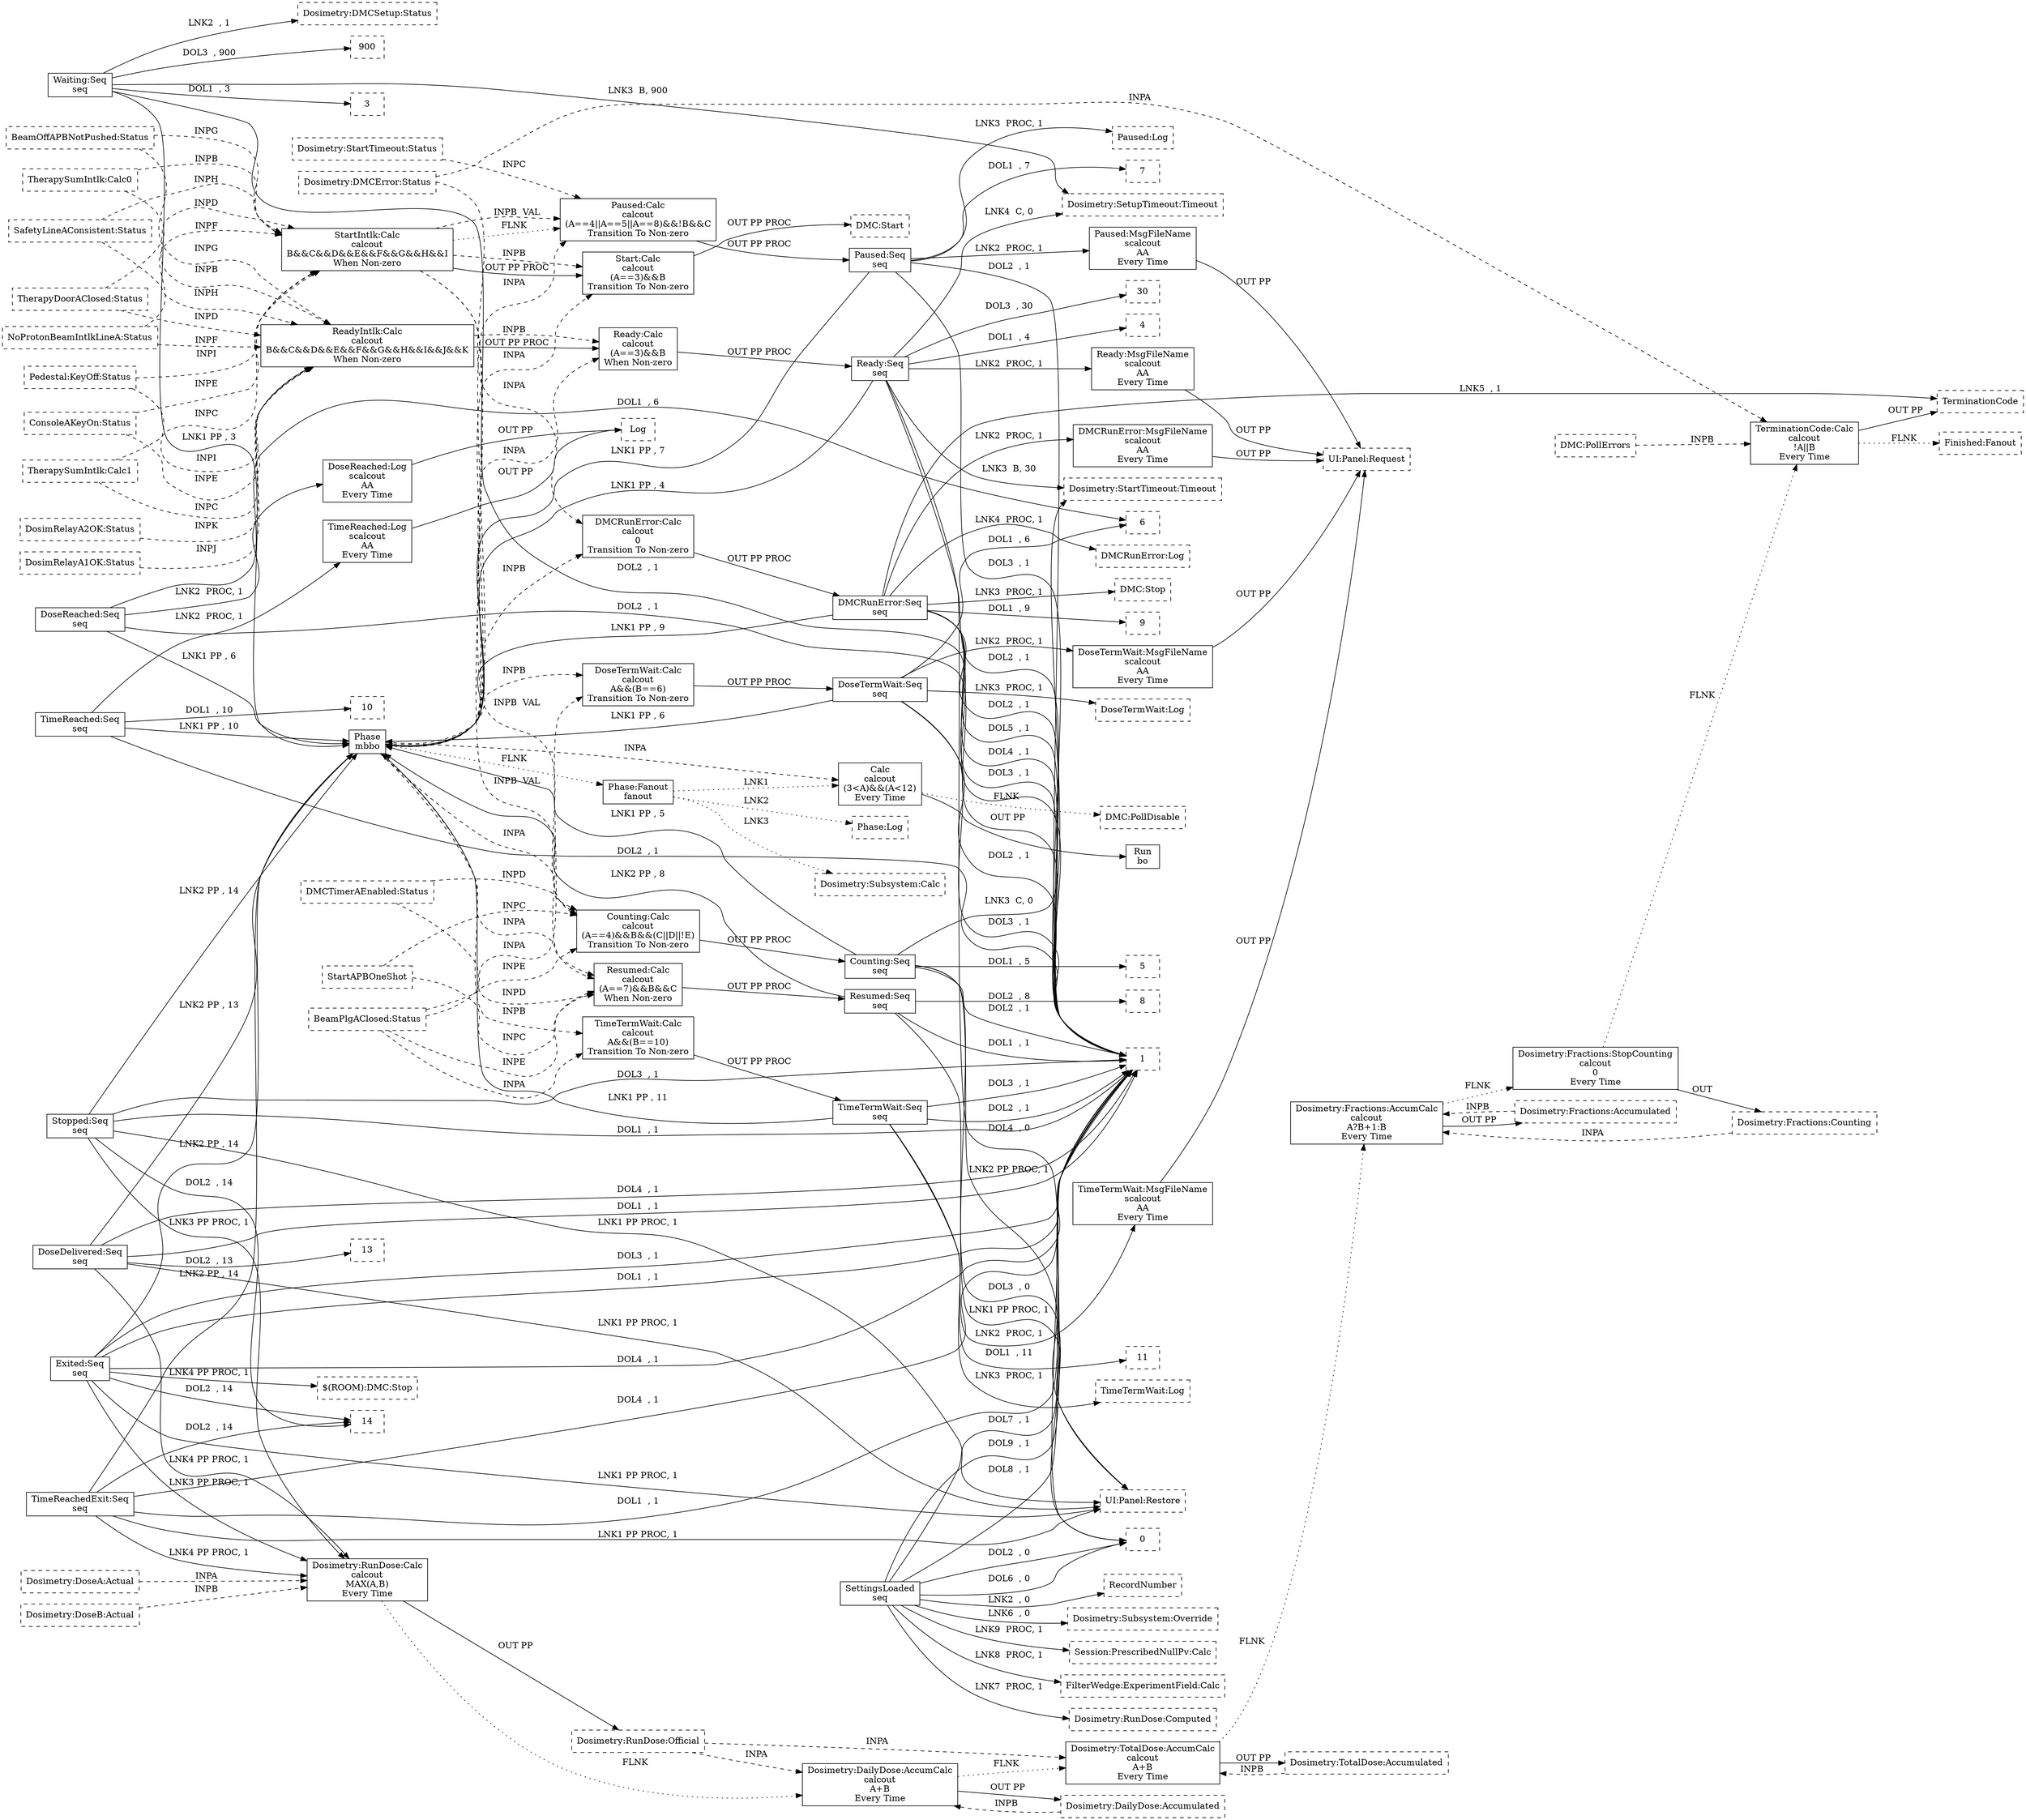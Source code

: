 digraph treatment {
  rankdir=LR;

  "Phase" [ shape=box, label="Phase\nmbbo" ]
  "Phase" -> "Phase:Fanout" [ label="FLNK  ", style="dotted" ]
  "Phase:Fanout" [ shape=box, label="Phase:Fanout\nfanout" ]
  "Phase:Fanout" -> "Calc" [ label="LNK1  ", style="dotted" ]
  "Phase:Fanout" -> "Dosimetry:Subsystem:Calc" [ label="LNK3  ", style="dotted" ]
  "Phase:Fanout" -> "Phase:Log" [ label="LNK2  ", style="dotted" ]
  "Calc" [ shape=box, label="Calc\ncalcout\n(3<A)&&(A<12)\nEvery Time" ]
  "Phase" -> "Calc" [ label="INPA  ", style="dashed" ]
  "Calc" -> "DMC:PollDisable" [ label="FLNK  ", style="dotted" ]
  "Calc" -> "Run" [ label="OUT PP ", style="solid" ]
  "Run" [ shape=box, label="Run\nbo" ]
  "Waiting:Seq" [ shape=box, label="Waiting:Seq\nseq" ]
  "Waiting:Seq" -> "Phase" [ label="LNK1 PP , 3", style="solid" ]
  "Waiting:Seq" -> "Dosimetry:SetupTimeout:Timeout" [ label="LNK3  B, 900", style="solid" ]
  "Waiting:Seq" -> "Dosimetry:DMCSetup:Status" [ label="LNK2  , 1", style="solid" ]
  "Waiting:Seq" -> "900" [ label="DOL3  , 900", style="solid" ]
  "Waiting:Seq" -> "1" [ label="DOL2  , 1", style="solid" ]
  "Waiting:Seq" -> "3" [ label="DOL1  , 3", style="solid" ]
  "StartIntlk:Calc" [ shape=box, label="StartIntlk:Calc\ncalcout\nB&&C&&D&&E&&F&&G&&H&&I\nWhen Non-zero" ]
  "Pedestal:KeyOff:Status" -> "StartIntlk:Calc" [ label="INPI  ", style="dashed" ]
  "SafetyLineAConsistent:Status" -> "StartIntlk:Calc" [ label="INPH  ", style="dashed" ]
  "TherapySumIntlk:Calc1" -> "StartIntlk:Calc" [ label="INPC  ", style="dashed" ]
  "TherapySumIntlk:Calc0" -> "StartIntlk:Calc" [ label="INPB  ", style="dashed" ]
  "ConsoleAKeyOn:Status" -> "StartIntlk:Calc" [ label="INPE  ", style="dashed" ]
  "TherapyDoorAClosed:Status" -> "StartIntlk:Calc" [ label="INPD  ", style="dashed" ]
  "BeamOffAPBNotPushed:Status" -> "StartIntlk:Calc" [ label="INPG  ", style="dashed" ]
  "NoProtonBeamIntlkLineA:Status" -> "StartIntlk:Calc" [ label="INPF  ", style="dashed" ]
  "StartIntlk:Calc" -> "Paused:Calc" [ label="FLNK  ", style="dotted" ]
  "StartIntlk:Calc" -> "Start:Calc" [ label="OUT PP PROC", style="solid" ]
  "Start:Calc" [ shape=box, label="Start:Calc\ncalcout\n(A==3)&&B\nTransition To Non-zero" ]
  "StartIntlk:Calc" -> "Start:Calc" [ label="INPB  ", style="dashed" ]
  "Phase" -> "Start:Calc" [ label="INPA  ", style="dashed" ]
  "Start:Calc" -> "DMC:Start" [ label="OUT PP PROC", style="solid" ]
  "ReadyIntlk:Calc" [ shape=box, label="ReadyIntlk:Calc\ncalcout\nB&&C&&D&&E&&F&&G&&H&&I&&J&&K\nWhen Non-zero" ]
  "Pedestal:KeyOff:Status" -> "ReadyIntlk:Calc" [ label="INPI  ", style="dashed" ]
  "SafetyLineAConsistent:Status" -> "ReadyIntlk:Calc" [ label="INPH  ", style="dashed" ]
  "DosimRelayA2OK:Status" -> "ReadyIntlk:Calc" [ label="INPK  ", style="dashed" ]
  "DosimRelayA1OK:Status" -> "ReadyIntlk:Calc" [ label="INPJ  ", style="dashed" ]
  "TherapySumIntlk:Calc1" -> "ReadyIntlk:Calc" [ label="INPC  ", style="dashed" ]
  "TherapySumIntlk:Calc0" -> "ReadyIntlk:Calc" [ label="INPB  ", style="dashed" ]
  "ConsoleAKeyOn:Status" -> "ReadyIntlk:Calc" [ label="INPE  ", style="dashed" ]
  "TherapyDoorAClosed:Status" -> "ReadyIntlk:Calc" [ label="INPD  ", style="dashed" ]
  "BeamOffAPBNotPushed:Status" -> "ReadyIntlk:Calc" [ label="INPG  ", style="dashed" ]
  "NoProtonBeamIntlkLineA:Status" -> "ReadyIntlk:Calc" [ label="INPF  ", style="dashed" ]
  "ReadyIntlk:Calc" -> "Ready:Calc" [ label="OUT PP PROC", style="solid" ]
  "Ready:Calc" [ shape=box, label="Ready:Calc\ncalcout\n(A==3)&&B\nWhen Non-zero" ]
  "ReadyIntlk:Calc" -> "Ready:Calc" [ label="INPB  ", style="dashed" ]
  "Phase" -> "Ready:Calc" [ label="INPA  ", style="dashed" ]
  "Ready:Calc" -> "Ready:Seq" [ label="OUT PP PROC", style="solid" ]
  "Ready:Seq" [ shape=box, label="Ready:Seq\nseq" ]
  "Ready:Seq" -> "Phase" [ label="LNK1 PP , 4", style="solid" ]
  "Ready:Seq" -> "Dosimetry:SetupTimeout:Timeout" [ label="LNK4  C, 0", style="solid" ]
  "Ready:Seq" -> "Dosimetry:StartTimeout:Timeout" [ label="LNK3  B, 30", style="solid" ]
  "Ready:Seq" -> "Ready:MsgFileName" [ label="LNK2  PROC, 1", style="solid" ]
  "Ready:Seq" -> "30" [ label="DOL3  , 30", style="solid" ]
  "Ready:Seq" -> "1" [ label="DOL2  , 1", style="solid" ]
  "Ready:Seq" -> "4" [ label="DOL1  , 4", style="solid" ]
  "Ready:Seq" -> "0" [ label="DOL4  , 0", style="solid" ]
  "Ready:MsgFileName" [ shape=box, label="Ready:MsgFileName\nscalcout\nAA\nEvery Time" ]
  "Ready:MsgFileName" -> "UI:Panel:Request" [ label="OUT PP ", style="solid" ]
  "Exited:Seq" [ shape=box, label="Exited:Seq\nseq" ]
  "Exited:Seq" -> "UI:Panel:Restore" [ label="LNK1 PP PROC, 1", style="solid" ]
  "Exited:Seq" -> "$(ROOM):DMC:Stop" [ label="LNK4 PP PROC, 1", style="solid" ]
  "Exited:Seq" -> "Dosimetry:RunDose:Calc" [ label="LNK3 PP PROC, 1", style="solid" ]
  "Exited:Seq" -> "Phase" [ label="LNK2 PP , 14", style="solid" ]
  "Exited:Seq" -> "1" [ label="DOL3  , 1", style="solid" ]
  "Exited:Seq" -> "14" [ label="DOL2  , 14", style="solid" ]
  "Exited:Seq" -> "1" [ label="DOL1  , 1", style="solid" ]
  "Exited:Seq" -> "1" [ label="DOL4  , 1", style="solid" ]
  "Counting:Calc" [ shape=box, label="Counting:Calc\ncalcout\n(A==4)&&B&&(C||D||!E)\nTransition To Non-zero" ]
  "StartAPBOneShot" -> "Counting:Calc" [ label="INPC  ", style="dashed" ]
  "StartIntlk:Calc" -> "Counting:Calc" [ label="INPB  VAL", style="dashed" ]
  "BeamPlgAClosed:Status" -> "Counting:Calc" [ label="INPE  ", style="dashed" ]
  "DMCTimerAEnabled:Status" -> "Counting:Calc" [ label="INPD  ", style="dashed" ]
  "Phase" -> "Counting:Calc" [ label="INPA  ", style="dashed" ]
  "Counting:Calc" -> "Counting:Seq" [ label="OUT PP PROC", style="solid" ]
  "Counting:Seq" [ shape=box, label="Counting:Seq\nseq" ]
  "Counting:Seq" -> "Phase" [ label="LNK1 PP , 5", style="solid" ]
  "Counting:Seq" -> "Dosimetry:StartTimeout:Timeout" [ label="LNK3  C, 0", style="solid" ]
  "Counting:Seq" -> "UI:Panel:Restore" [ label="LNK2 PP PROC, 1", style="solid" ]
  "Counting:Seq" -> "0" [ label="DOL3  , 0", style="solid" ]
  "Counting:Seq" -> "1" [ label="DOL2  , 1", style="solid" ]
  "Counting:Seq" -> "5" [ label="DOL1  , 5", style="solid" ]
  "DoseReached:Seq" [ shape=box, label="DoseReached:Seq\nseq" ]
  "DoseReached:Seq" -> "Phase" [ label="LNK1 PP , 6", style="solid" ]
  "DoseReached:Seq" -> "DoseReached:Log" [ label="LNK2  PROC, 1", style="solid" ]
  "DoseReached:Seq" -> "1" [ label="DOL2  , 1", style="solid" ]
  "DoseReached:Seq" -> "6" [ label="DOL1  , 6", style="solid" ]
  "DoseReached:Log" [ shape=box, label="DoseReached:Log\nscalcout\nAA\nEvery Time" ]
  "DoseReached:Log" -> "Log" [ label="OUT PP ", style="solid" ]
  "DoseTermWait:Calc" [ shape=box, label="DoseTermWait:Calc\ncalcout\nA&&(B==6)\nTransition To Non-zero" ]
  "Phase" -> "DoseTermWait:Calc" [ label="INPB  ", style="dashed" ]
  "BeamPlgAClosed:Status" -> "DoseTermWait:Calc" [ label="INPA  ", style="dashed" ]
  "DoseTermWait:Calc" -> "DoseTermWait:Seq" [ label="OUT PP PROC", style="solid" ]
  "DoseTermWait:Seq" [ shape=box, label="DoseTermWait:Seq\nseq" ]
  "DoseTermWait:Seq" -> "Phase" [ label="LNK1 PP , 6", style="solid" ]
  "DoseTermWait:Seq" -> "DoseTermWait:Log" [ label="LNK3  PROC, 1", style="solid" ]
  "DoseTermWait:Seq" -> "DoseTermWait:MsgFileName" [ label="LNK2  PROC, 1", style="solid" ]
  "DoseTermWait:Seq" -> "1" [ label="DOL3  , 1", style="solid" ]
  "DoseTermWait:Seq" -> "1" [ label="DOL2  , 1", style="solid" ]
  "DoseTermWait:Seq" -> "6" [ label="DOL1  , 6", style="solid" ]
  "DoseTermWait:MsgFileName" [ shape=box, label="DoseTermWait:MsgFileName\nscalcout\nAA\nEvery Time" ]
  "DoseTermWait:MsgFileName" -> "UI:Panel:Request" [ label="OUT PP ", style="solid" ]
  "DoseDelivered:Seq" [ shape=box, label="DoseDelivered:Seq\nseq" ]
  "DoseDelivered:Seq" -> "UI:Panel:Restore" [ label="LNK1 PP PROC, 1", style="solid" ]
  "DoseDelivered:Seq" -> "Dosimetry:RunDose:Calc" [ label="LNK4 PP PROC, 1", style="solid" ]
  "DoseDelivered:Seq" -> "Phase" [ label="LNK2 PP , 13", style="solid" ]
  "DoseDelivered:Seq" -> "13" [ label="DOL2  , 13", style="solid" ]
  "DoseDelivered:Seq" -> "1" [ label="DOL1  , 1", style="solid" ]
  "DoseDelivered:Seq" -> "1" [ label="DOL4  , 1", style="solid" ]
  "TimeReached:Seq" [ shape=box, label="TimeReached:Seq\nseq" ]
  "TimeReached:Seq" -> "Phase" [ label="LNK1 PP , 10", style="solid" ]
  "TimeReached:Seq" -> "TimeReached:Log" [ label="LNK2  PROC, 1", style="solid" ]
  "TimeReached:Seq" -> "1" [ label="DOL2  , 1", style="solid" ]
  "TimeReached:Seq" -> "10" [ label="DOL1  , 10", style="solid" ]
  "TimeReached:Log" [ shape=box, label="TimeReached:Log\nscalcout\nAA\nEvery Time" ]
  "TimeReached:Log" -> "Log" [ label="OUT PP ", style="solid" ]
  "TimeTermWait:Calc" [ shape=box, label="TimeTermWait:Calc\ncalcout\nA&&(B==10)\nTransition To Non-zero" ]
  "Phase" -> "TimeTermWait:Calc" [ label="INPB  ", style="dashed" ]
  "BeamPlgAClosed:Status" -> "TimeTermWait:Calc" [ label="INPA  ", style="dashed" ]
  "TimeTermWait:Calc" -> "TimeTermWait:Seq" [ label="OUT PP PROC", style="solid" ]
  "TimeTermWait:Seq" [ shape=box, label="TimeTermWait:Seq\nseq" ]
  "TimeTermWait:Seq" -> "Phase" [ label="LNK1 PP , 11", style="solid" ]
  "TimeTermWait:Seq" -> "TimeTermWait:Log" [ label="LNK3  PROC, 1", style="solid" ]
  "TimeTermWait:Seq" -> "TimeTermWait:MsgFileName" [ label="LNK2  PROC, 1", style="solid" ]
  "TimeTermWait:Seq" -> "1" [ label="DOL3  , 1", style="solid" ]
  "TimeTermWait:Seq" -> "1" [ label="DOL2  , 1", style="solid" ]
  "TimeTermWait:Seq" -> "11" [ label="DOL1  , 11", style="solid" ]
  "TimeTermWait:MsgFileName" [ shape=box, label="TimeTermWait:MsgFileName\nscalcout\nAA\nEvery Time" ]
  "TimeTermWait:MsgFileName" -> "UI:Panel:Request" [ label="OUT PP ", style="solid" ]
  "TimeReachedExit:Seq" [ shape=box, label="TimeReachedExit:Seq\nseq" ]
  "TimeReachedExit:Seq" -> "UI:Panel:Restore" [ label="LNK1 PP PROC, 1", style="solid" ]
  "TimeReachedExit:Seq" -> "Dosimetry:RunDose:Calc" [ label="LNK4 PP PROC, 1", style="solid" ]
  "TimeReachedExit:Seq" -> "Phase" [ label="LNK2 PP , 14", style="solid" ]
  "TimeReachedExit:Seq" -> "14" [ label="DOL2  , 14", style="solid" ]
  "TimeReachedExit:Seq" -> "1" [ label="DOL1  , 1", style="solid" ]
  "TimeReachedExit:Seq" -> "1" [ label="DOL4  , 1", style="solid" ]
  "DMCRunError:Calc" [ shape=box, label="DMCRunError:Calc\ncalcout\n0\nTransition To Non-zero" ]
  "Phase" -> "DMCRunError:Calc" [ label="INPB  ", style="dashed" ]
  "Dosimetry:DMCError:Status" -> "DMCRunError:Calc" [ label="INPA  ", style="dashed" ]
  "DMCRunError:Calc" -> "DMCRunError:Seq" [ label="OUT PP PROC", style="solid" ]
  "DMCRunError:Seq" [ shape=box, label="DMCRunError:Seq\nseq" ]
  "DMCRunError:Seq" -> "Phase" [ label="LNK1 PP , 9", style="solid" ]
  "DMCRunError:Seq" -> "TerminationCode" [ label="LNK5  , 1", style="solid" ]
  "DMCRunError:Seq" -> "DMCRunError:Log" [ label="LNK4  PROC, 1", style="solid" ]
  "DMCRunError:Seq" -> "DMC:Stop" [ label="LNK3  PROC, 1", style="solid" ]
  "DMCRunError:Seq" -> "DMCRunError:MsgFileName" [ label="LNK2  PROC, 1", style="solid" ]
  "DMCRunError:Seq" -> "1" [ label="DOL3  , 1", style="solid" ]
  "DMCRunError:Seq" -> "1" [ label="DOL2  , 1", style="solid" ]
  "DMCRunError:Seq" -> "9" [ label="DOL1  , 9", style="solid" ]
  "DMCRunError:Seq" -> "1" [ label="DOL5  , 1", style="solid" ]
  "DMCRunError:Seq" -> "1" [ label="DOL4  , 1", style="solid" ]
  "DMCRunError:MsgFileName" [ shape=box, label="DMCRunError:MsgFileName\nscalcout\nAA\nEvery Time" ]
  "DMCRunError:MsgFileName" -> "UI:Panel:Request" [ label="OUT PP ", style="solid" ]
  "Stopped:Seq" [ shape=box, label="Stopped:Seq\nseq" ]
  "Stopped:Seq" -> "UI:Panel:Restore" [ label="LNK1 PP PROC, 1", style="solid" ]
  "Stopped:Seq" -> "Dosimetry:RunDose:Calc" [ label="LNK3 PP PROC, 1", style="solid" ]
  "Stopped:Seq" -> "Phase" [ label="LNK2 PP , 14", style="solid" ]
  "Stopped:Seq" -> "1" [ label="DOL3  , 1", style="solid" ]
  "Stopped:Seq" -> "14" [ label="DOL2  , 14", style="solid" ]
  "Stopped:Seq" -> "1" [ label="DOL1  , 1", style="solid" ]
  "Paused:Calc" [ shape=box, label="Paused:Calc\ncalcout\n(A==4||A==5||A==8)&&!B&&C\nTransition To Non-zero" ]
  "Dosimetry:StartTimeout:Status" -> "Paused:Calc" [ label="INPC  ", style="dashed" ]
  "StartIntlk:Calc" -> "Paused:Calc" [ label="INPB  VAL", style="dashed" ]
  "Phase" -> "Paused:Calc" [ label="INPA  ", style="dashed" ]
  "Paused:Calc" -> "Paused:Seq" [ label="OUT PP PROC", style="solid" ]
  "Paused:Seq" [ shape=box, label="Paused:Seq\nseq" ]
  "Paused:Seq" -> "Phase" [ label="LNK1 PP , 7", style="solid" ]
  "Paused:Seq" -> "Paused:Log" [ label="LNK3  PROC, 1", style="solid" ]
  "Paused:Seq" -> "Paused:MsgFileName" [ label="LNK2  PROC, 1", style="solid" ]
  "Paused:Seq" -> "1" [ label="DOL3  , 1", style="solid" ]
  "Paused:Seq" -> "1" [ label="DOL2  , 1", style="solid" ]
  "Paused:Seq" -> "7" [ label="DOL1  , 7", style="solid" ]
  "Paused:MsgFileName" [ shape=box, label="Paused:MsgFileName\nscalcout\nAA\nEvery Time" ]
  "Paused:MsgFileName" -> "UI:Panel:Request" [ label="OUT PP ", style="solid" ]
  "Resumed:Calc" [ shape=box, label="Resumed:Calc\ncalcout\n(A==7)&&B&&C\nWhen Non-zero" ]
  "StartAPBOneShot" -> "Resumed:Calc" [ label="INPC  ", style="dashed" ]
  "StartIntlk:Calc" -> "Resumed:Calc" [ label="INPB  VAL", style="dashed" ]
  "BeamPlgAClosed:Status" -> "Resumed:Calc" [ label="INPE  ", style="dashed" ]
  "DMCTimerAEnabled:Status" -> "Resumed:Calc" [ label="INPD  ", style="dashed" ]
  "Phase" -> "Resumed:Calc" [ label="INPA  ", style="dashed" ]
  "Resumed:Calc" -> "Resumed:Seq" [ label="OUT PP PROC", style="solid" ]
  "Resumed:Seq" [ shape=box, label="Resumed:Seq\nseq" ]
  "Resumed:Seq" -> "UI:Panel:Restore" [ label="LNK1 PP PROC, 1", style="solid" ]
  "Resumed:Seq" -> "Phase" [ label="LNK2 PP , 8", style="solid" ]
  "Resumed:Seq" -> "8" [ label="DOL2  , 8", style="solid" ]
  "Resumed:Seq" -> "1" [ label="DOL1  , 1", style="solid" ]
  "Dosimetry:RunDose:Calc" [ shape=box, label="Dosimetry:RunDose:Calc\ncalcout\nMAX(A,B)\nEvery Time" ]
  "Dosimetry:DoseB:Actual" -> "Dosimetry:RunDose:Calc" [ label="INPB  ", style="dashed" ]
  "Dosimetry:DoseA:Actual" -> "Dosimetry:RunDose:Calc" [ label="INPA  ", style="dashed" ]
  "Dosimetry:RunDose:Calc" -> "Dosimetry:DailyDose:AccumCalc" [ label="FLNK  ", style="dotted" ]
  "Dosimetry:RunDose:Calc" -> "Dosimetry:RunDose:Official" [ label="OUT PP ", style="solid" ]
  "Dosimetry:DailyDose:AccumCalc" [ shape=box, label="Dosimetry:DailyDose:AccumCalc\ncalcout\nA+B\nEvery Time" ]
  "Dosimetry:DailyDose:Accumulated" -> "Dosimetry:DailyDose:AccumCalc" [ label="INPB  ", style="dashed" ]
  "Dosimetry:RunDose:Official" -> "Dosimetry:DailyDose:AccumCalc" [ label="INPA  ", style="dashed" ]
  "Dosimetry:DailyDose:AccumCalc" -> "Dosimetry:TotalDose:AccumCalc" [ label="FLNK  ", style="dotted" ]
  "Dosimetry:DailyDose:AccumCalc" -> "Dosimetry:DailyDose:Accumulated" [ label="OUT PP ", style="solid" ]
  "Dosimetry:TotalDose:AccumCalc" [ shape=box, label="Dosimetry:TotalDose:AccumCalc\ncalcout\nA+B\nEvery Time" ]
  "Dosimetry:TotalDose:Accumulated" -> "Dosimetry:TotalDose:AccumCalc" [ label="INPB  ", style="dashed" ]
  "Dosimetry:RunDose:Official" -> "Dosimetry:TotalDose:AccumCalc" [ label="INPA  ", style="dashed" ]
  "Dosimetry:TotalDose:AccumCalc" -> "Dosimetry:Fractions:AccumCalc" [ label="FLNK  ", style="dotted" ]
  "Dosimetry:TotalDose:AccumCalc" -> "Dosimetry:TotalDose:Accumulated" [ label="OUT PP ", style="solid" ]
  "Dosimetry:Fractions:AccumCalc" [ shape=box, label="Dosimetry:Fractions:AccumCalc\ncalcout\nA?B+1:B\nEvery Time" ]
  "Dosimetry:Fractions:Accumulated" -> "Dosimetry:Fractions:AccumCalc" [ label="INPB  ", style="dashed" ]
  "Dosimetry:Fractions:Counting" -> "Dosimetry:Fractions:AccumCalc" [ label="INPA  ", style="dashed" ]
  "Dosimetry:Fractions:AccumCalc" -> "Dosimetry:Fractions:StopCounting" [ label="FLNK  ", style="dotted" ]
  "Dosimetry:Fractions:AccumCalc" -> "Dosimetry:Fractions:Accumulated" [ label="OUT PP ", style="solid" ]
  "Dosimetry:Fractions:StopCounting" [ shape=box, label="Dosimetry:Fractions:StopCounting\ncalcout\n0\nEvery Time" ]
  "Dosimetry:Fractions:StopCounting" -> "TerminationCode:Calc" [ label="FLNK  ", style="dotted" ]
  "Dosimetry:Fractions:StopCounting" -> "Dosimetry:Fractions:Counting" [ label="OUT  ", style="solid" ]
  "TerminationCode:Calc" [ shape=box, label="TerminationCode:Calc\ncalcout\n!A||B\nEvery Time" ]
  "DMC:PollErrors" -> "TerminationCode:Calc" [ label="INPB  ", style="dashed" ]
  "Dosimetry:DMCError:Status" -> "TerminationCode:Calc" [ label="INPA  ", style="dashed" ]
  "TerminationCode:Calc" -> "Finished:Fanout" [ label="FLNK  ", style="dotted" ]
  "TerminationCode:Calc" -> "TerminationCode" [ label="OUT PP ", style="solid" ]
  "SettingsLoaded" [ shape=box, label="SettingsLoaded\nseq" ]
  "SettingsLoaded" -> "Session:PrescribedNullPv:Calc" [ label="LNK9  PROC, 1", style="solid" ]
  "SettingsLoaded" -> "FilterWedge:ExperimentField:Calc" [ label="LNK8  PROC, 1", style="solid" ]
  "SettingsLoaded" -> "Dosimetry:RunDose:Computed" [ label="LNK7  PROC, 1", style="solid" ]
  "SettingsLoaded" -> "Dosimetry:Subsystem:Override" [ label="LNK6  , 0", style="solid" ]
  "SettingsLoaded" -> "1" [ label="DOL9  , 1", style="solid" ]
  "SettingsLoaded" -> "1" [ label="DOL8  , 1", style="solid" ]
  "SettingsLoaded" -> "RecordNumber" [ label="LNK2  , 0", style="solid" ]
  "SettingsLoaded" -> "0" [ label="DOL2  , 0", style="solid" ]
  "SettingsLoaded" -> "1" [ label="DOL7  , 1", style="solid" ]
  "SettingsLoaded" -> "0" [ label="DOL6  , 0", style="solid" ]
  "Log" [ shape=box, style=dashed ]
  "Dosimetry:RunDose:Computed" [ shape=box, style=dashed ]
  "Dosimetry:RunDose:Official" [ shape=box, style=dashed ]
  "BeamOffAPBNotPushed:Status" [ shape=box, style=dashed ]
  "$(ROOM):DMC:Stop" [ shape=box, style=dashed ]
  "DMCTimerAEnabled:Status" [ shape=box, style=dashed ]
  "TimeTermWait:Log" [ shape=box, style=dashed ]
  "Dosimetry:TotalDose:Accumulated" [ shape=box, style=dashed ]
  "DMC:Start" [ shape=box, style=dashed ]
  "DMC:PollDisable" [ shape=box, style=dashed ]
  "Finished:Fanout" [ shape=box, style=dashed ]
  "1" [ shape=box, style=dashed ]
  "0" [ shape=box, style=dashed ]
  "3" [ shape=box, style=dashed ]
  "Dosimetry:Subsystem:Override" [ shape=box, style=dashed ]
  "5" [ shape=box, style=dashed ]
  "4" [ shape=box, style=dashed ]
  "TerminationCode" [ shape=box, style=dashed ]
  "6" [ shape=box, style=dashed ]
  "9" [ shape=box, style=dashed ]
  "8" [ shape=box, style=dashed ]
  "Session:PrescribedNullPv:Calc" [ shape=box, style=dashed ]
  "UI:Panel:Restore" [ shape=box, style=dashed ]
  "DoseTermWait:Log" [ shape=box, style=dashed ]
  "UI:Panel:Request" [ shape=box, style=dashed ]
  "DMCRunError:Log" [ shape=box, style=dashed ]
  "Dosimetry:SetupTimeout:Timeout" [ shape=box, style=dashed ]
  "Paused:Log" [ shape=box, style=dashed ]
  "7" [ shape=box, style=dashed ]
  "Dosimetry:DMCSetup:Status" [ shape=box, style=dashed ]
  "Dosimetry:Fractions:Accumulated" [ shape=box, style=dashed ]
  "DMC:Stop" [ shape=box, style=dashed ]
  "13" [ shape=box, style=dashed ]
  "Dosimetry:Fractions:Counting" [ shape=box, style=dashed ]
  "Dosimetry:DailyDose:Accumulated" [ shape=box, style=dashed ]
  "DMC:PollErrors" [ shape=box, style=dashed ]
  "FilterWedge:ExperimentField:Calc" [ shape=box, style=dashed ]
  "Pedestal:KeyOff:Status" [ shape=box, style=dashed ]
  "NoProtonBeamIntlkLineA:Status" [ shape=box, style=dashed ]
  "Phase:Log" [ shape=box, style=dashed ]
  "Dosimetry:StartTimeout:Status" [ shape=box, style=dashed ]
  "TherapyDoorAClosed:Status" [ shape=box, style=dashed ]
  "11" [ shape=box, style=dashed ]
  "10" [ shape=box, style=dashed ]
  "900" [ shape=box, style=dashed ]
  "14" [ shape=box, style=dashed ]
  "Dosimetry:DMCError:Status" [ shape=box, style=dashed ]
  "Dosimetry:StartTimeout:Timeout" [ shape=box, style=dashed ]
  "30" [ shape=box, style=dashed ]
  "Dosimetry:DoseA:Actual" [ shape=box, style=dashed ]
  "BeamPlgAClosed:Status" [ shape=box, style=dashed ]
  "Dosimetry:DoseB:Actual" [ shape=box, style=dashed ]
  "SafetyLineAConsistent:Status" [ shape=box, style=dashed ]
  "DosimRelayA1OK:Status" [ shape=box, style=dashed ]
  "DosimRelayA2OK:Status" [ shape=box, style=dashed ]
  "TherapySumIntlk:Calc0" [ shape=box, style=dashed ]
  "TherapySumIntlk:Calc1" [ shape=box, style=dashed ]
  "Dosimetry:Subsystem:Calc" [ shape=box, style=dashed ]
  "StartAPBOneShot" [ shape=box, style=dashed ]
  "RecordNumber" [ shape=box, style=dashed ]
  "ConsoleAKeyOn:Status" [ shape=box, style=dashed ]

}
